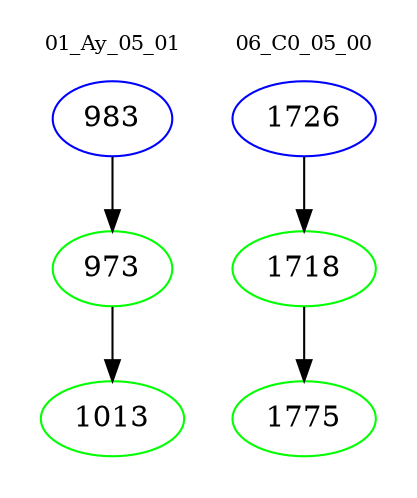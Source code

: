 digraph{
subgraph cluster_0 {
color = white
label = "01_Ay_05_01";
fontsize=10;
T0_983 [label="983", color="blue"]
T0_983 -> T0_973 [color="black"]
T0_973 [label="973", color="green"]
T0_973 -> T0_1013 [color="black"]
T0_1013 [label="1013", color="green"]
}
subgraph cluster_1 {
color = white
label = "06_C0_05_00";
fontsize=10;
T1_1726 [label="1726", color="blue"]
T1_1726 -> T1_1718 [color="black"]
T1_1718 [label="1718", color="green"]
T1_1718 -> T1_1775 [color="black"]
T1_1775 [label="1775", color="green"]
}
}
